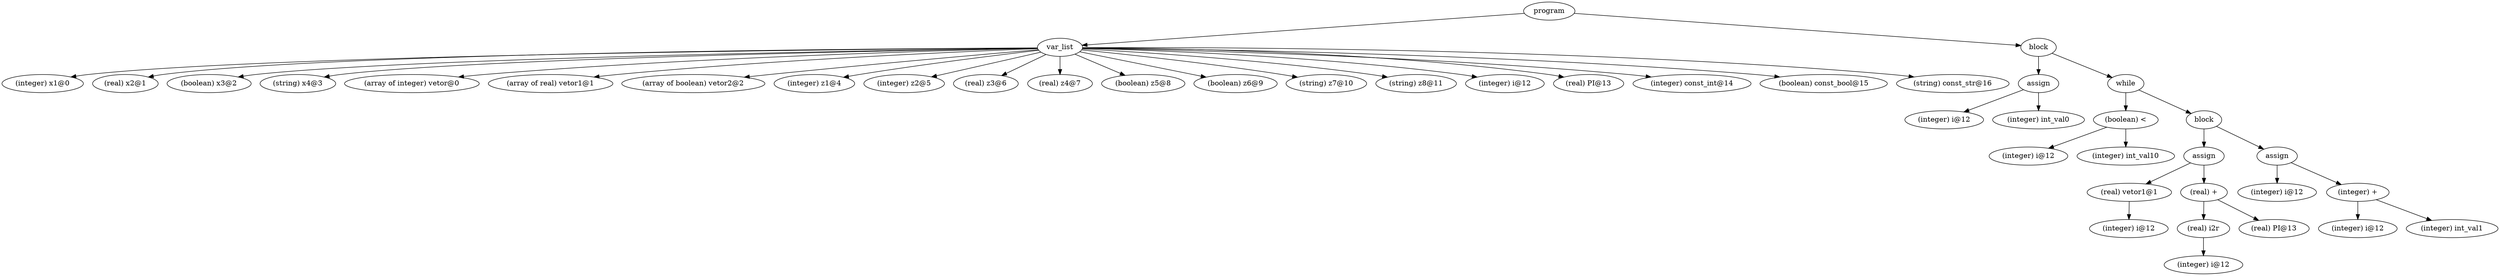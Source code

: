 digraph {
graph [ordering="out"];
node0[label="program"];
node1[label="var_list"];
node2[label="(integer) x1@0"];
node1 -> node2;
node3[label="(real) x2@1"];
node1 -> node3;
node4[label="(boolean) x3@2"];
node1 -> node4;
node5[label="(string) x4@3"];
node1 -> node5;
node6[label="(array of integer) vetor@0"];
node1 -> node6;
node7[label="(array of real) vetor1@1"];
node1 -> node7;
node8[label="(array of boolean) vetor2@2"];
node1 -> node8;
node9[label="(integer) z1@4"];
node1 -> node9;
node10[label="(integer) z2@5"];
node1 -> node10;
node11[label="(real) z3@6"];
node1 -> node11;
node12[label="(real) z4@7"];
node1 -> node12;
node13[label="(boolean) z5@8"];
node1 -> node13;
node14[label="(boolean) z6@9"];
node1 -> node14;
node15[label="(string) z7@10"];
node1 -> node15;
node16[label="(string) z8@11"];
node1 -> node16;
node17[label="(integer) i@12"];
node1 -> node17;
node18[label="(real) PI@13"];
node1 -> node18;
node19[label="(integer) const_int@14"];
node1 -> node19;
node20[label="(boolean) const_bool@15"];
node1 -> node20;
node21[label="(string) const_str@16"];
node1 -> node21;
node0 -> node1;
node22[label="block"];
node23[label="assign"];
node24[label="(integer) i@12"];
node23 -> node24;
node25[label="(integer) int_val0"];
node23 -> node25;
node22 -> node23;
node26[label="while"];
node27[label="(boolean) <"];
node28[label="(integer) i@12"];
node27 -> node28;
node29[label="(integer) int_val10"];
node27 -> node29;
node26 -> node27;
node30[label="block"];
node31[label="assign"];
node32[label="(real) vetor1@1"];
node33[label="(integer) i@12"];
node32 -> node33;
node31 -> node32;
node34[label="(real) +"];
node35[label="(real) i2r"];
node36[label="(integer) i@12"];
node35 -> node36;
node34 -> node35;
node37[label="(real) PI@13"];
node34 -> node37;
node31 -> node34;
node30 -> node31;
node38[label="assign"];
node39[label="(integer) i@12"];
node38 -> node39;
node40[label="(integer) +"];
node41[label="(integer) i@12"];
node40 -> node41;
node42[label="(integer) int_val1"];
node40 -> node42;
node38 -> node40;
node30 -> node38;
node26 -> node30;
node22 -> node26;
node0 -> node22;
}
